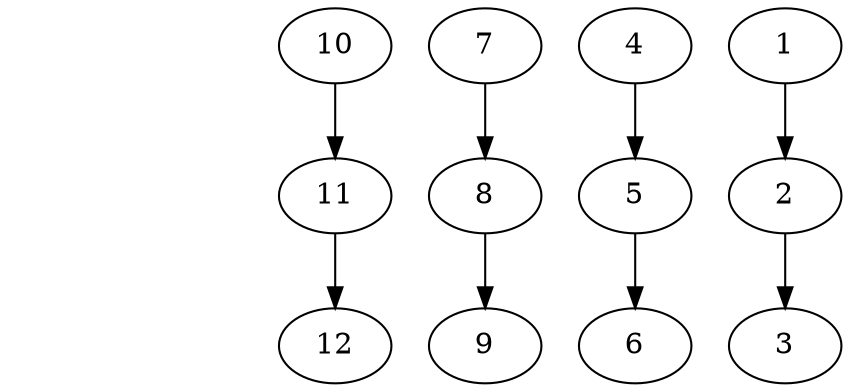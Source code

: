 digraph G0 {
	0 [label="tdg_id=0", style=invis]
	0 [label="maxI=0", style=invis]
	0 [label="maxT=14", style=invis]
	12 [MIET="5664.38", MEET="5978.41", MAET="5879.75", MAP=3]
	9 [MIET="5201.98", MEET="5491.00", MAET="5474.92"]
	6 [MIET="912.85", MEET="1286.53", MAET="1221.66"]
	3 [MIET="2907.17", MEET="3210.65", MAET="3118.63"]
	11 [MIET="3529.94", MEET="3935.34", MAET="3799.74"]
	8 [MIET="1782.86", MEET="1891.82", MAET="1853.58"]
	5 [MIET="2894.48", MEET="3179.65", MAET="3112.63"]
	2 [MIET="2358.21", MEET="2573.91", MAET="2402.34"]
	10 [MIET="5014.42", MEET="5424.82", MAET="5116.66"]
	7 [MIET="3524.38", MEET="3692.12", MAET="3564.89"]
	4 [MIET="812.84", MEET="1097.86", MAET="894.21"]
	1 [MIET="3390.82", MEET="3631.09", MAET="3625.93"]
	1 -> 2
	4 -> 5
	7 -> 8
	10 -> 11
	2 -> 3
	5 -> 6
	8 -> 9
	11 -> 12
}
